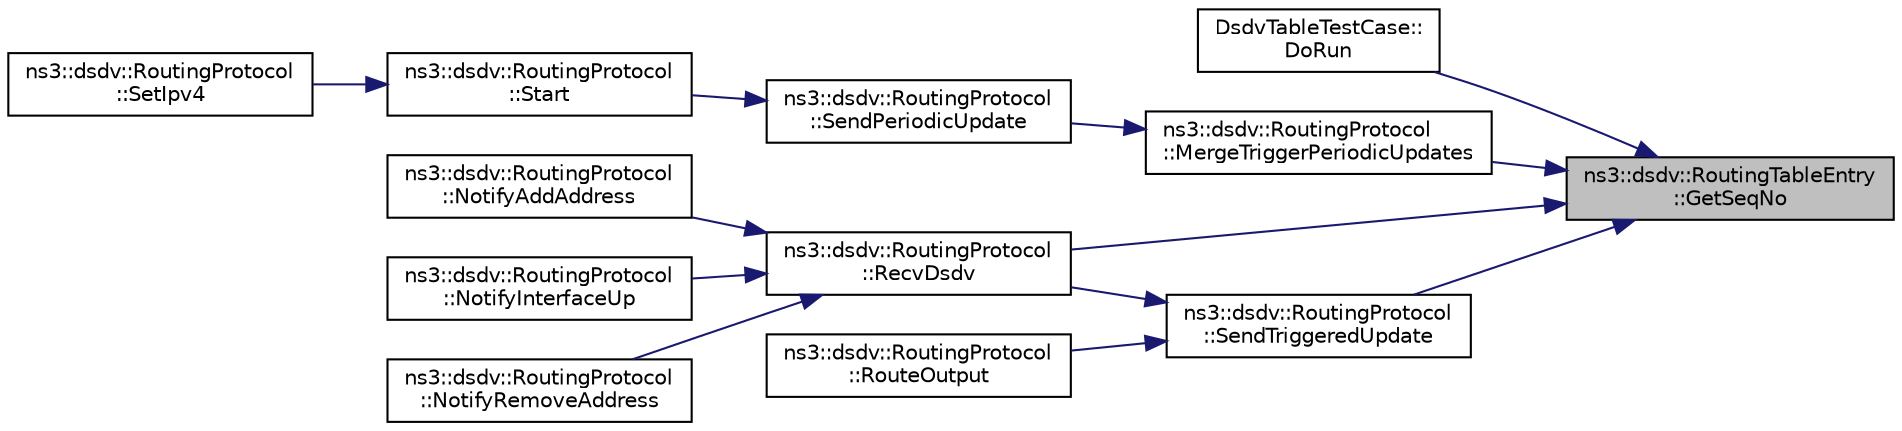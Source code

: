 digraph "ns3::dsdv::RoutingTableEntry::GetSeqNo"
{
 // LATEX_PDF_SIZE
  edge [fontname="Helvetica",fontsize="10",labelfontname="Helvetica",labelfontsize="10"];
  node [fontname="Helvetica",fontsize="10",shape=record];
  rankdir="RL";
  Node1 [label="ns3::dsdv::RoutingTableEntry\l::GetSeqNo",height=0.2,width=0.4,color="black", fillcolor="grey75", style="filled", fontcolor="black",tooltip="Get sequence number."];
  Node1 -> Node2 [dir="back",color="midnightblue",fontsize="10",style="solid",fontname="Helvetica"];
  Node2 [label="DsdvTableTestCase::\lDoRun",height=0.2,width=0.4,color="black", fillcolor="white", style="filled",URL="$class_dsdv_table_test_case.html#ad173510de3d8e21d4b4eb86e9ce32e43",tooltip="Implementation to actually run this TestCase."];
  Node1 -> Node3 [dir="back",color="midnightblue",fontsize="10",style="solid",fontname="Helvetica"];
  Node3 [label="ns3::dsdv::RoutingProtocol\l::MergeTriggerPeriodicUpdates",height=0.2,width=0.4,color="black", fillcolor="white", style="filled",URL="$classns3_1_1dsdv_1_1_routing_protocol.html#afcf1903d16fb9d303805fbe07986bb06",tooltip="Merge periodic updates."];
  Node3 -> Node4 [dir="back",color="midnightblue",fontsize="10",style="solid",fontname="Helvetica"];
  Node4 [label="ns3::dsdv::RoutingProtocol\l::SendPeriodicUpdate",height=0.2,width=0.4,color="black", fillcolor="white", style="filled",URL="$classns3_1_1dsdv_1_1_routing_protocol.html#a370e3ca262a505ec0fd30456f82b2aed",tooltip="Broadcasts the entire routing table for every PeriodicUpdateInterval."];
  Node4 -> Node5 [dir="back",color="midnightblue",fontsize="10",style="solid",fontname="Helvetica"];
  Node5 [label="ns3::dsdv::RoutingProtocol\l::Start",height=0.2,width=0.4,color="black", fillcolor="white", style="filled",URL="$classns3_1_1dsdv_1_1_routing_protocol.html#a1e6145b4ecb927243c4758012036c45a",tooltip="Start protocol operation."];
  Node5 -> Node6 [dir="back",color="midnightblue",fontsize="10",style="solid",fontname="Helvetica"];
  Node6 [label="ns3::dsdv::RoutingProtocol\l::SetIpv4",height=0.2,width=0.4,color="black", fillcolor="white", style="filled",URL="$classns3_1_1dsdv_1_1_routing_protocol.html#aab88c62fbd0567cf31d185cb58b23a44",tooltip=" "];
  Node1 -> Node7 [dir="back",color="midnightblue",fontsize="10",style="solid",fontname="Helvetica"];
  Node7 [label="ns3::dsdv::RoutingProtocol\l::RecvDsdv",height=0.2,width=0.4,color="black", fillcolor="white", style="filled",URL="$classns3_1_1dsdv_1_1_routing_protocol.html#ad27475d64bfd478b57d73f3cc08d4c99",tooltip="Receive and process dsdv control packet."];
  Node7 -> Node8 [dir="back",color="midnightblue",fontsize="10",style="solid",fontname="Helvetica"];
  Node8 [label="ns3::dsdv::RoutingProtocol\l::NotifyAddAddress",height=0.2,width=0.4,color="black", fillcolor="white", style="filled",URL="$classns3_1_1dsdv_1_1_routing_protocol.html#aaf6b464336448d3cf4e6370b00943253",tooltip=" "];
  Node7 -> Node9 [dir="back",color="midnightblue",fontsize="10",style="solid",fontname="Helvetica"];
  Node9 [label="ns3::dsdv::RoutingProtocol\l::NotifyInterfaceUp",height=0.2,width=0.4,color="black", fillcolor="white", style="filled",URL="$classns3_1_1dsdv_1_1_routing_protocol.html#a9a3edd95b3a0714d5aff5293e96883d2",tooltip=" "];
  Node7 -> Node10 [dir="back",color="midnightblue",fontsize="10",style="solid",fontname="Helvetica"];
  Node10 [label="ns3::dsdv::RoutingProtocol\l::NotifyRemoveAddress",height=0.2,width=0.4,color="black", fillcolor="white", style="filled",URL="$classns3_1_1dsdv_1_1_routing_protocol.html#a27292ecea0925d440a272b57f1b96aab",tooltip=" "];
  Node1 -> Node11 [dir="back",color="midnightblue",fontsize="10",style="solid",fontname="Helvetica"];
  Node11 [label="ns3::dsdv::RoutingProtocol\l::SendTriggeredUpdate",height=0.2,width=0.4,color="black", fillcolor="white", style="filled",URL="$classns3_1_1dsdv_1_1_routing_protocol.html#adc414310ddaa5e69520a176c0dac59cc",tooltip="Sends trigger update from a node."];
  Node11 -> Node7 [dir="back",color="midnightblue",fontsize="10",style="solid",fontname="Helvetica"];
  Node11 -> Node12 [dir="back",color="midnightblue",fontsize="10",style="solid",fontname="Helvetica"];
  Node12 [label="ns3::dsdv::RoutingProtocol\l::RouteOutput",height=0.2,width=0.4,color="black", fillcolor="white", style="filled",URL="$classns3_1_1dsdv_1_1_routing_protocol.html#af025a37dfb12829be3a1f484c5c926c0",tooltip="Query routing cache for an existing route, for an outbound packet."];
}
